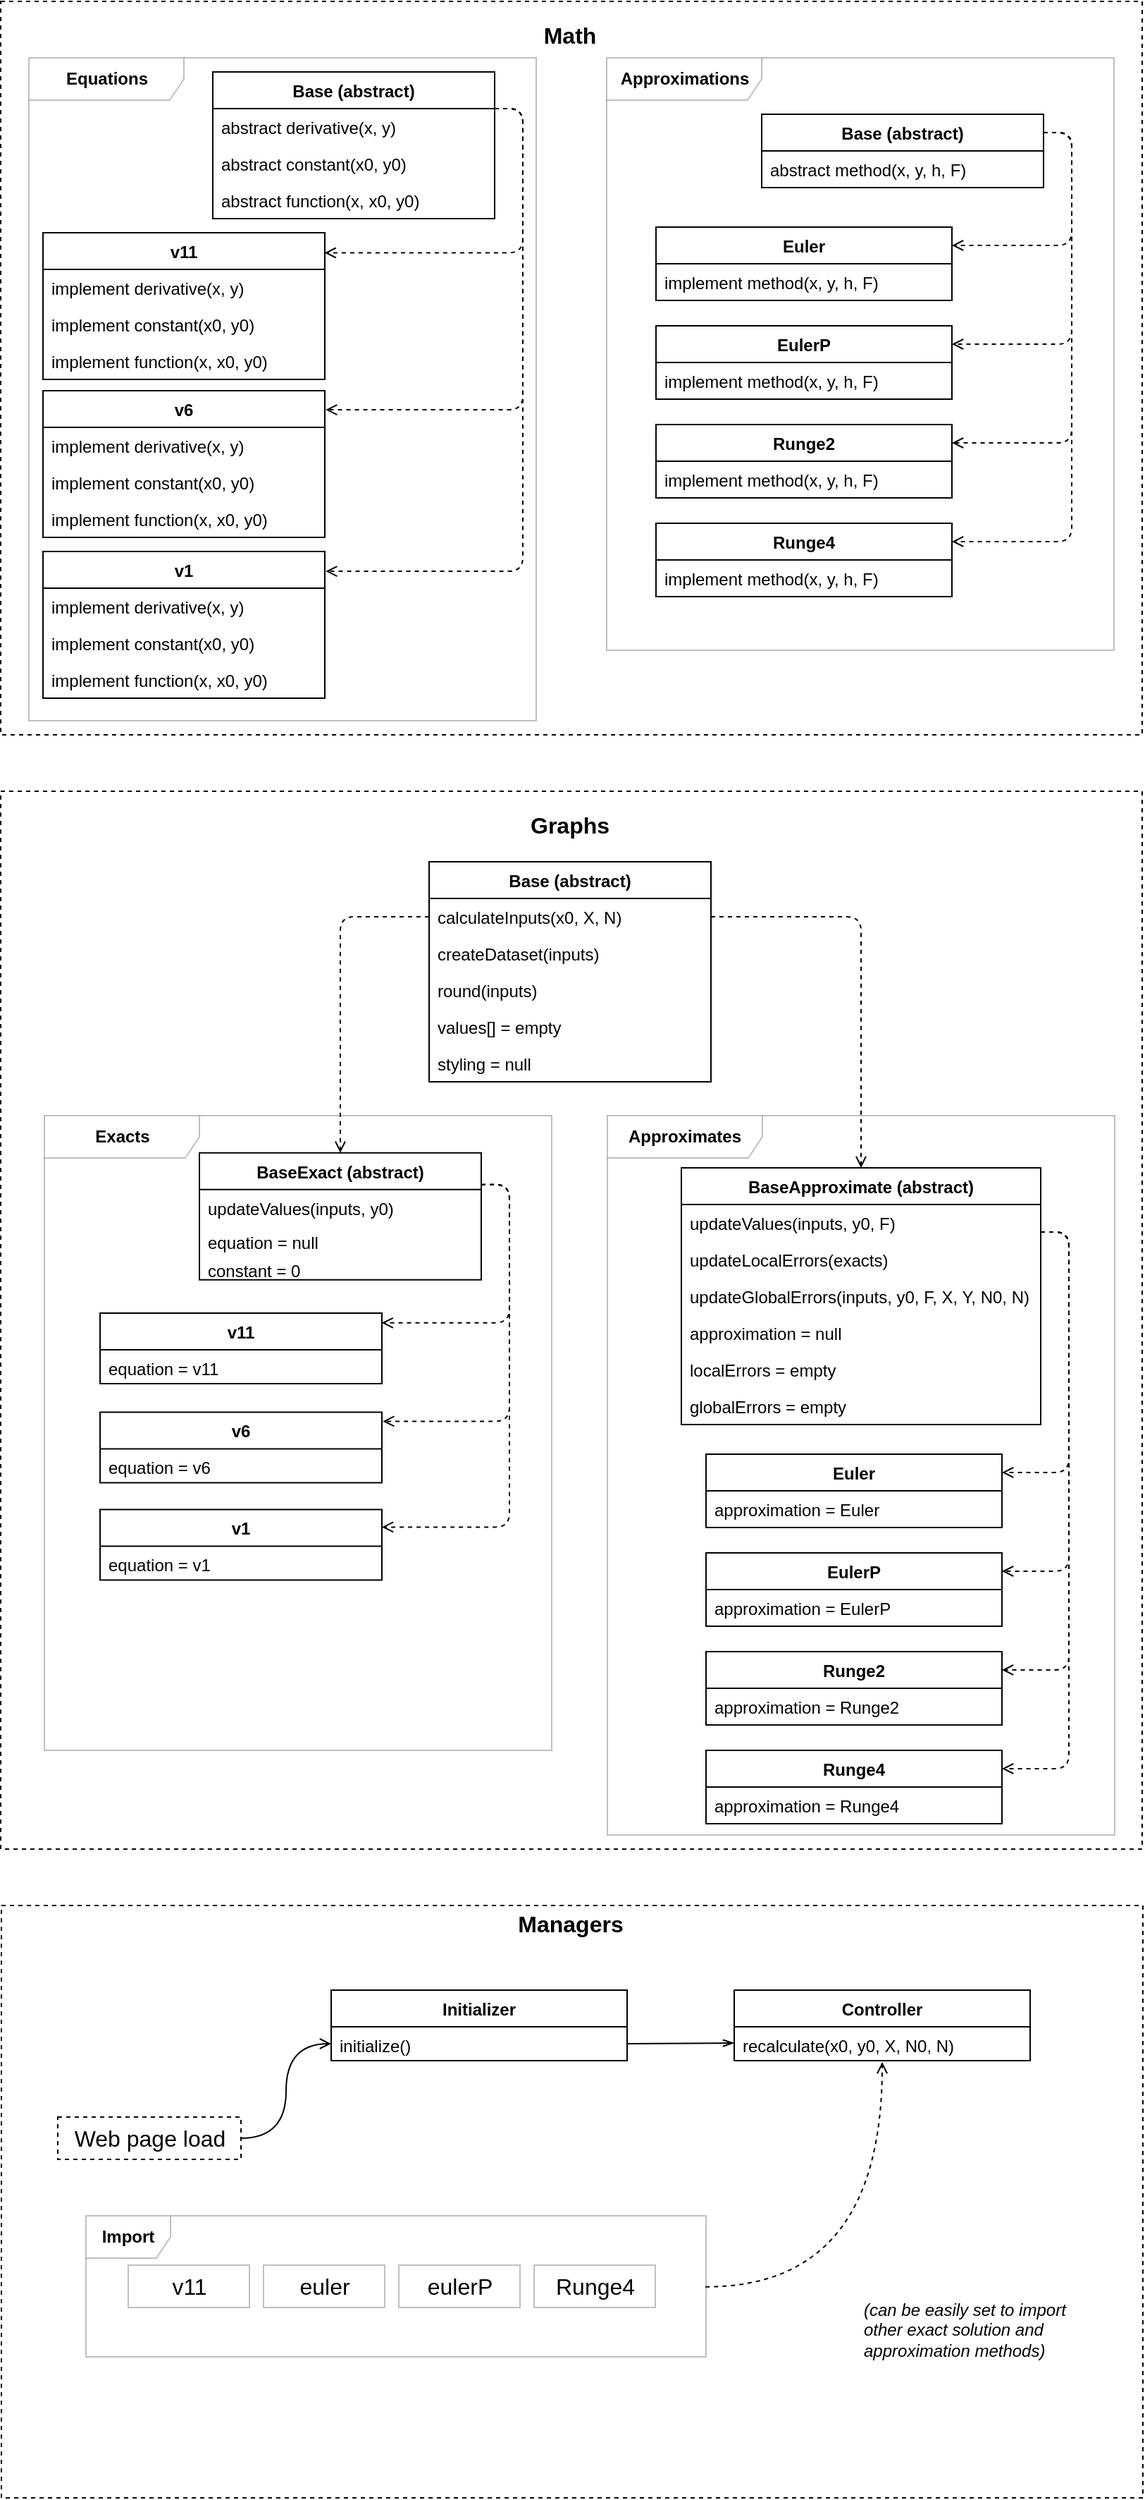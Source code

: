 <mxfile version="12.2.6" type="google" pages="1"><diagram id="7oMlw3kOuOndWxb1IY1N" name="Page-1"><mxGraphModel dx="768" dy="451" grid="1" gridSize="10" guides="1" tooltips="1" connect="1" arrows="1" fold="1" page="1" pageScale="1" pageWidth="850" pageHeight="1100" math="0" shadow="0"><root><mxCell id="0"/><mxCell id="1" parent="0"/><mxCell id="q0wK3rDevXPsZj8oIFOm-95" value="" style="group" parent="1" vertex="1" connectable="0"><mxGeometry x="19.5" y="20" width="810" height="520" as="geometry"/></mxCell><mxCell id="q0wK3rDevXPsZj8oIFOm-93" value="" style="html=1;rounded=0;shadow=0;comic=0;fontFamily=Helvetica;fontSize=16;dashed=1;" parent="q0wK3rDevXPsZj8oIFOm-95" vertex="1"><mxGeometry width="810" height="520" as="geometry"/></mxCell><mxCell id="q0wK3rDevXPsZj8oIFOm-42" value="" style="group" parent="q0wK3rDevXPsZj8oIFOm-95" vertex="1" connectable="0"><mxGeometry x="430" y="40" width="360" height="420" as="geometry"/></mxCell><mxCell id="q0wK3rDevXPsZj8oIFOm-41" value="Approximations" style="shape=umlFrame;whiteSpace=wrap;html=1;fontFamily=Helvetica;fontStyle=1;width=110;height=30;opacity=25;" parent="q0wK3rDevXPsZj8oIFOm-42" vertex="1"><mxGeometry width="360" height="420" as="geometry"/></mxCell><mxCell id="q0wK3rDevXPsZj8oIFOm-6" value="Base (abstract)" style="swimlane;fontStyle=1;childLayout=stackLayout;horizontal=1;startSize=26;fillColor=none;horizontalStack=0;resizeParent=1;resizeParentMax=0;resizeLast=0;collapsible=1;marginBottom=0;fontFamily=Helvetica;" parent="q0wK3rDevXPsZj8oIFOm-42" vertex="1"><mxGeometry x="110" y="40" width="200" height="52" as="geometry"/></mxCell><mxCell id="q0wK3rDevXPsZj8oIFOm-7" value="abstract method(x, y, h, F)" style="text;strokeColor=none;fillColor=none;align=left;verticalAlign=top;spacingLeft=4;spacingRight=4;overflow=hidden;rotatable=0;points=[[0,0.5],[1,0.5]];portConstraint=eastwest;" parent="q0wK3rDevXPsZj8oIFOm-6" vertex="1"><mxGeometry y="26" width="200" height="26" as="geometry"/></mxCell><mxCell id="q0wK3rDevXPsZj8oIFOm-10" value="Euler" style="swimlane;fontStyle=1;childLayout=stackLayout;horizontal=1;startSize=26;fillColor=none;horizontalStack=0;resizeParent=1;resizeParentMax=0;resizeLast=0;collapsible=1;marginBottom=0;fontFamily=Helvetica;" parent="q0wK3rDevXPsZj8oIFOm-42" vertex="1"><mxGeometry x="35" y="120" width="210" height="52" as="geometry"/></mxCell><mxCell id="q0wK3rDevXPsZj8oIFOm-11" value="implement method(x, y, h, F)" style="text;strokeColor=none;fillColor=none;align=left;verticalAlign=top;spacingLeft=4;spacingRight=4;overflow=hidden;rotatable=0;points=[[0,0.5],[1,0.5]];portConstraint=eastwest;" parent="q0wK3rDevXPsZj8oIFOm-10" vertex="1"><mxGeometry y="26" width="210" height="26" as="geometry"/></mxCell><mxCell id="q0wK3rDevXPsZj8oIFOm-12" value="" style="edgeStyle=orthogonalEdgeStyle;orthogonalLoop=1;jettySize=auto;html=1;fontFamily=Helvetica;strokeColor=#000000;rounded=1;endArrow=open;endFill=0;dashed=1;entryX=1;entryY=0.25;entryDx=0;entryDy=0;exitX=1;exitY=0.25;exitDx=0;exitDy=0;" parent="q0wK3rDevXPsZj8oIFOm-42" source="q0wK3rDevXPsZj8oIFOm-6" target="q0wK3rDevXPsZj8oIFOm-10" edge="1"><mxGeometry relative="1" as="geometry"/></mxCell><mxCell id="q0wK3rDevXPsZj8oIFOm-13" value="EulerP" style="swimlane;fontStyle=1;childLayout=stackLayout;horizontal=1;startSize=26;fillColor=none;horizontalStack=0;resizeParent=1;resizeParentMax=0;resizeLast=0;collapsible=1;marginBottom=0;fontFamily=Helvetica;" parent="q0wK3rDevXPsZj8oIFOm-42" vertex="1"><mxGeometry x="35" y="190" width="210" height="52" as="geometry"/></mxCell><mxCell id="q0wK3rDevXPsZj8oIFOm-14" value="implement method(x, y, h, F)" style="text;strokeColor=none;fillColor=none;align=left;verticalAlign=top;spacingLeft=4;spacingRight=4;overflow=hidden;rotatable=0;points=[[0,0.5],[1,0.5]];portConstraint=eastwest;" parent="q0wK3rDevXPsZj8oIFOm-13" vertex="1"><mxGeometry y="26" width="210" height="26" as="geometry"/></mxCell><mxCell id="q0wK3rDevXPsZj8oIFOm-15" value="Runge2" style="swimlane;fontStyle=1;childLayout=stackLayout;horizontal=1;startSize=26;fillColor=none;horizontalStack=0;resizeParent=1;resizeParentMax=0;resizeLast=0;collapsible=1;marginBottom=0;fontFamily=Helvetica;" parent="q0wK3rDevXPsZj8oIFOm-42" vertex="1"><mxGeometry x="35" y="260" width="210" height="52" as="geometry"/></mxCell><mxCell id="q0wK3rDevXPsZj8oIFOm-16" value="implement method(x, y, h, F)" style="text;strokeColor=none;fillColor=none;align=left;verticalAlign=top;spacingLeft=4;spacingRight=4;overflow=hidden;rotatable=0;points=[[0,0.5],[1,0.5]];portConstraint=eastwest;" parent="q0wK3rDevXPsZj8oIFOm-15" vertex="1"><mxGeometry y="26" width="210" height="26" as="geometry"/></mxCell><mxCell id="q0wK3rDevXPsZj8oIFOm-17" value="Runge4" style="swimlane;fontStyle=1;childLayout=stackLayout;horizontal=1;startSize=26;fillColor=none;horizontalStack=0;resizeParent=1;resizeParentMax=0;resizeLast=0;collapsible=1;marginBottom=0;fontFamily=Helvetica;" parent="q0wK3rDevXPsZj8oIFOm-42" vertex="1"><mxGeometry x="35" y="330" width="210" height="52" as="geometry"/></mxCell><mxCell id="q0wK3rDevXPsZj8oIFOm-18" value="implement method(x, y, h, F)" style="text;strokeColor=none;fillColor=none;align=left;verticalAlign=top;spacingLeft=4;spacingRight=4;overflow=hidden;rotatable=0;points=[[0,0.5],[1,0.5]];portConstraint=eastwest;" parent="q0wK3rDevXPsZj8oIFOm-17" vertex="1"><mxGeometry y="26" width="210" height="26" as="geometry"/></mxCell><mxCell id="q0wK3rDevXPsZj8oIFOm-20" value="" style="edgeStyle=orthogonalEdgeStyle;orthogonalLoop=1;jettySize=auto;html=1;fontFamily=Helvetica;strokeColor=#000000;rounded=1;endArrow=open;endFill=0;dashed=1;entryX=1;entryY=0.25;entryDx=0;entryDy=0;exitX=1;exitY=0.25;exitDx=0;exitDy=0;" parent="q0wK3rDevXPsZj8oIFOm-42" source="q0wK3rDevXPsZj8oIFOm-6" target="q0wK3rDevXPsZj8oIFOm-13" edge="1"><mxGeometry relative="1" as="geometry"><mxPoint x="285" y="92" as="sourcePoint"/><mxPoint x="255" y="143" as="targetPoint"/></mxGeometry></mxCell><mxCell id="q0wK3rDevXPsZj8oIFOm-21" value="" style="edgeStyle=orthogonalEdgeStyle;orthogonalLoop=1;jettySize=auto;html=1;fontFamily=Helvetica;strokeColor=#000000;rounded=1;endArrow=open;endFill=0;dashed=1;entryX=1;entryY=0.25;entryDx=0;entryDy=0;exitX=1;exitY=0.25;exitDx=0;exitDy=0;" parent="q0wK3rDevXPsZj8oIFOm-42" source="q0wK3rDevXPsZj8oIFOm-6" target="q0wK3rDevXPsZj8oIFOm-15" edge="1"><mxGeometry relative="1" as="geometry"><mxPoint x="295" y="83" as="sourcePoint"/><mxPoint x="255" y="213" as="targetPoint"/></mxGeometry></mxCell><mxCell id="q0wK3rDevXPsZj8oIFOm-37" value="" style="edgeStyle=orthogonalEdgeStyle;orthogonalLoop=1;jettySize=auto;html=1;fontFamily=Helvetica;strokeColor=#000000;rounded=1;endArrow=open;endFill=0;dashed=1;entryX=1;entryY=0.25;entryDx=0;entryDy=0;exitX=1;exitY=0.25;exitDx=0;exitDy=0;" parent="q0wK3rDevXPsZj8oIFOm-42" source="q0wK3rDevXPsZj8oIFOm-6" target="q0wK3rDevXPsZj8oIFOm-17" edge="1"><mxGeometry relative="1" as="geometry"><mxPoint x="314.529" y="62.529" as="sourcePoint"/><mxPoint x="254.529" y="282.529" as="targetPoint"/></mxGeometry></mxCell><mxCell id="q0wK3rDevXPsZj8oIFOm-43" value="" style="group;rounded=0;" parent="q0wK3rDevXPsZj8oIFOm-95" vertex="1" connectable="0"><mxGeometry x="20" y="40" width="360" height="470" as="geometry"/></mxCell><mxCell id="q0wK3rDevXPsZj8oIFOm-44" value="Equations" style="shape=umlFrame;whiteSpace=wrap;html=1;fontFamily=Helvetica;fontStyle=1;width=110;height=30;shadow=0;comic=0;opacity=25;" parent="q0wK3rDevXPsZj8oIFOm-43" vertex="1"><mxGeometry width="360" height="470" as="geometry"/></mxCell><mxCell id="q0wK3rDevXPsZj8oIFOm-45" value="Base (abstract)" style="swimlane;fontStyle=1;childLayout=stackLayout;horizontal=1;startSize=26;fillColor=none;horizontalStack=0;resizeParent=1;resizeParentMax=0;resizeLast=0;collapsible=1;marginBottom=0;fontFamily=Helvetica;" parent="q0wK3rDevXPsZj8oIFOm-43" vertex="1"><mxGeometry x="130.5" y="10" width="200" height="104" as="geometry"/></mxCell><mxCell id="q0wK3rDevXPsZj8oIFOm-46" value="abstract derivative(x, y)" style="text;strokeColor=none;fillColor=none;align=left;verticalAlign=top;spacingLeft=4;spacingRight=4;overflow=hidden;rotatable=0;points=[[0,0.5],[1,0.5]];portConstraint=eastwest;" parent="q0wK3rDevXPsZj8oIFOm-45" vertex="1"><mxGeometry y="26" width="200" height="26" as="geometry"/></mxCell><mxCell id="q0wK3rDevXPsZj8oIFOm-59" value="abstract constant(x0, y0)" style="text;strokeColor=none;fillColor=none;align=left;verticalAlign=top;spacingLeft=4;spacingRight=4;overflow=hidden;rotatable=0;points=[[0,0.5],[1,0.5]];portConstraint=eastwest;" parent="q0wK3rDevXPsZj8oIFOm-45" vertex="1"><mxGeometry y="52" width="200" height="26" as="geometry"/></mxCell><mxCell id="q0wK3rDevXPsZj8oIFOm-63" value="abstract function(x, x0, y0)" style="text;strokeColor=none;fillColor=none;align=left;verticalAlign=top;spacingLeft=4;spacingRight=4;overflow=hidden;rotatable=0;points=[[0,0.5],[1,0.5]];portConstraint=eastwest;" parent="q0wK3rDevXPsZj8oIFOm-45" vertex="1"><mxGeometry y="78" width="200" height="26" as="geometry"/></mxCell><mxCell id="q0wK3rDevXPsZj8oIFOm-49" value="" style="edgeStyle=orthogonalEdgeStyle;orthogonalLoop=1;jettySize=auto;html=1;fontFamily=Helvetica;strokeColor=#000000;rounded=1;endArrow=open;endFill=0;dashed=1;entryX=0.999;entryY=0.137;entryDx=0;entryDy=0;exitX=1;exitY=0.25;exitDx=0;exitDy=0;entryPerimeter=0;" parent="q0wK3rDevXPsZj8oIFOm-43" source="q0wK3rDevXPsZj8oIFOm-45" target="q0wK3rDevXPsZj8oIFOm-64" edge="1"><mxGeometry relative="1" as="geometry"><mxPoint x="244.824" y="196.647" as="targetPoint"/></mxGeometry></mxCell><mxCell id="q0wK3rDevXPsZj8oIFOm-56" value="" style="edgeStyle=orthogonalEdgeStyle;orthogonalLoop=1;jettySize=auto;html=1;fontFamily=Helvetica;strokeColor=#000000;rounded=1;endArrow=open;endFill=0;dashed=1;entryX=1.003;entryY=0.13;entryDx=0;entryDy=0;exitX=1;exitY=0.25;exitDx=0;exitDy=0;entryPerimeter=0;" parent="q0wK3rDevXPsZj8oIFOm-43" source="q0wK3rDevXPsZj8oIFOm-45" target="q0wK3rDevXPsZj8oIFOm-84" edge="1"><mxGeometry relative="1" as="geometry"><mxPoint x="285" y="92" as="sourcePoint"/><mxPoint x="240.118" y="306.059" as="targetPoint"/></mxGeometry></mxCell><mxCell id="q0wK3rDevXPsZj8oIFOm-64" value="v11" style="swimlane;fontStyle=1;childLayout=stackLayout;horizontal=1;startSize=26;fillColor=none;horizontalStack=0;resizeParent=1;resizeParentMax=0;resizeLast=0;collapsible=1;marginBottom=0;fontFamily=Helvetica;" parent="q0wK3rDevXPsZj8oIFOm-43" vertex="1"><mxGeometry x="10" y="124" width="200" height="104" as="geometry"/></mxCell><mxCell id="q0wK3rDevXPsZj8oIFOm-65" value="implement derivative(x, y)" style="text;strokeColor=none;fillColor=none;align=left;verticalAlign=top;spacingLeft=4;spacingRight=4;overflow=hidden;rotatable=0;points=[[0,0.5],[1,0.5]];portConstraint=eastwest;" parent="q0wK3rDevXPsZj8oIFOm-64" vertex="1"><mxGeometry y="26" width="200" height="26" as="geometry"/></mxCell><mxCell id="q0wK3rDevXPsZj8oIFOm-66" value="implement constant(x0, y0)" style="text;strokeColor=none;fillColor=none;align=left;verticalAlign=top;spacingLeft=4;spacingRight=4;overflow=hidden;rotatable=0;points=[[0,0.5],[1,0.5]];portConstraint=eastwest;" parent="q0wK3rDevXPsZj8oIFOm-64" vertex="1"><mxGeometry y="52" width="200" height="26" as="geometry"/></mxCell><mxCell id="q0wK3rDevXPsZj8oIFOm-67" value="implement function(x, x0, y0)" style="text;strokeColor=none;fillColor=none;align=left;verticalAlign=top;spacingLeft=4;spacingRight=4;overflow=hidden;rotatable=0;points=[[0,0.5],[1,0.5]];portConstraint=eastwest;" parent="q0wK3rDevXPsZj8oIFOm-64" vertex="1"><mxGeometry y="78" width="200" height="26" as="geometry"/></mxCell><mxCell id="q0wK3rDevXPsZj8oIFOm-84" value="v6" style="swimlane;fontStyle=1;childLayout=stackLayout;horizontal=1;startSize=26;fillColor=none;horizontalStack=0;resizeParent=1;resizeParentMax=0;resizeLast=0;collapsible=1;marginBottom=0;fontFamily=Helvetica;" parent="q0wK3rDevXPsZj8oIFOm-43" vertex="1"><mxGeometry x="10" y="236" width="200" height="104" as="geometry"/></mxCell><mxCell id="q0wK3rDevXPsZj8oIFOm-85" value="implement derivative(x, y)" style="text;strokeColor=none;fillColor=none;align=left;verticalAlign=top;spacingLeft=4;spacingRight=4;overflow=hidden;rotatable=0;points=[[0,0.5],[1,0.5]];portConstraint=eastwest;" parent="q0wK3rDevXPsZj8oIFOm-84" vertex="1"><mxGeometry y="26" width="200" height="26" as="geometry"/></mxCell><mxCell id="q0wK3rDevXPsZj8oIFOm-86" value="implement constant(x0, y0)" style="text;strokeColor=none;fillColor=none;align=left;verticalAlign=top;spacingLeft=4;spacingRight=4;overflow=hidden;rotatable=0;points=[[0,0.5],[1,0.5]];portConstraint=eastwest;" parent="q0wK3rDevXPsZj8oIFOm-84" vertex="1"><mxGeometry y="52" width="200" height="26" as="geometry"/></mxCell><mxCell id="q0wK3rDevXPsZj8oIFOm-87" value="implement function(x, x0, y0)" style="text;strokeColor=none;fillColor=none;align=left;verticalAlign=top;spacingLeft=4;spacingRight=4;overflow=hidden;rotatable=0;points=[[0,0.5],[1,0.5]];portConstraint=eastwest;" parent="q0wK3rDevXPsZj8oIFOm-84" vertex="1"><mxGeometry y="78" width="200" height="26" as="geometry"/></mxCell><mxCell id="q0wK3rDevXPsZj8oIFOm-199" value="v1" style="swimlane;fontStyle=1;childLayout=stackLayout;horizontal=1;startSize=26;fillColor=none;horizontalStack=0;resizeParent=1;resizeParentMax=0;resizeLast=0;collapsible=1;marginBottom=0;fontFamily=Helvetica;" parent="q0wK3rDevXPsZj8oIFOm-43" vertex="1"><mxGeometry x="10" y="350" width="200" height="104" as="geometry"/></mxCell><mxCell id="q0wK3rDevXPsZj8oIFOm-200" value="implement derivative(x, y)" style="text;strokeColor=none;fillColor=none;align=left;verticalAlign=top;spacingLeft=4;spacingRight=4;overflow=hidden;rotatable=0;points=[[0,0.5],[1,0.5]];portConstraint=eastwest;" parent="q0wK3rDevXPsZj8oIFOm-199" vertex="1"><mxGeometry y="26" width="200" height="26" as="geometry"/></mxCell><mxCell id="q0wK3rDevXPsZj8oIFOm-201" value="implement constant(x0, y0)" style="text;strokeColor=none;fillColor=none;align=left;verticalAlign=top;spacingLeft=4;spacingRight=4;overflow=hidden;rotatable=0;points=[[0,0.5],[1,0.5]];portConstraint=eastwest;" parent="q0wK3rDevXPsZj8oIFOm-199" vertex="1"><mxGeometry y="52" width="200" height="26" as="geometry"/></mxCell><mxCell id="q0wK3rDevXPsZj8oIFOm-202" value="implement function(x, x0, y0)" style="text;strokeColor=none;fillColor=none;align=left;verticalAlign=top;spacingLeft=4;spacingRight=4;overflow=hidden;rotatable=0;points=[[0,0.5],[1,0.5]];portConstraint=eastwest;" parent="q0wK3rDevXPsZj8oIFOm-199" vertex="1"><mxGeometry y="78" width="200" height="26" as="geometry"/></mxCell><mxCell id="q0wK3rDevXPsZj8oIFOm-203" value="" style="edgeStyle=orthogonalEdgeStyle;orthogonalLoop=1;jettySize=auto;html=1;fontFamily=Helvetica;strokeColor=#000000;rounded=1;endArrow=open;endFill=0;dashed=1;entryX=1.003;entryY=0.135;entryDx=0;entryDy=0;exitX=1;exitY=0.25;exitDx=0;exitDy=0;entryPerimeter=0;" parent="q0wK3rDevXPsZj8oIFOm-43" source="q0wK3rDevXPsZj8oIFOm-45" target="q0wK3rDevXPsZj8oIFOm-199" edge="1"><mxGeometry relative="1" as="geometry"><mxPoint x="340.618" y="46.059" as="sourcePoint"/><mxPoint x="220.618" y="259" as="targetPoint"/></mxGeometry></mxCell><mxCell id="q0wK3rDevXPsZj8oIFOm-92" value="Math" style="text;align=center;fontStyle=1;verticalAlign=middle;spacingLeft=3;spacingRight=3;strokeColor=none;rotatable=0;points=[[0,0.5],[1,0.5]];portConstraint=eastwest;rounded=1;shadow=0;comic=0;fontFamily=Helvetica;opacity=25;fontSize=16;" parent="q0wK3rDevXPsZj8oIFOm-95" vertex="1"><mxGeometry x="364" y="10" width="80" height="26" as="geometry"/></mxCell><mxCell id="q0wK3rDevXPsZj8oIFOm-132" value="" style="group" parent="1" vertex="1" connectable="0"><mxGeometry x="19.5" y="580" width="810" height="750" as="geometry"/></mxCell><mxCell id="q0wK3rDevXPsZj8oIFOm-133" value="" style="html=1;rounded=0;shadow=0;comic=0;fontFamily=Helvetica;fontSize=16;dashed=1;" parent="q0wK3rDevXPsZj8oIFOm-132" vertex="1"><mxGeometry width="810" height="750" as="geometry"/></mxCell><mxCell id="q0wK3rDevXPsZj8oIFOm-166" value="Graphs" style="text;align=center;fontStyle=1;verticalAlign=middle;spacingLeft=3;spacingRight=3;strokeColor=none;rotatable=0;points=[[0,0.5],[1,0.5]];portConstraint=eastwest;rounded=1;shadow=0;comic=0;fontFamily=Helvetica;opacity=25;fontSize=16;" parent="q0wK3rDevXPsZj8oIFOm-132" vertex="1"><mxGeometry x="364" y="10" width="80" height="26" as="geometry"/></mxCell><mxCell id="q0wK3rDevXPsZj8oIFOm-175" value="" style="edgeStyle=orthogonalEdgeStyle;rounded=1;orthogonalLoop=1;jettySize=auto;html=1;dashed=1;endArrow=open;endFill=0;strokeColor=#000000;fontFamily=Helvetica;fontSize=16;entryX=0.5;entryY=0;entryDx=0;entryDy=0;exitX=0;exitY=0.25;exitDx=0;exitDy=0;" parent="q0wK3rDevXPsZj8oIFOm-132" source="q0wK3rDevXPsZj8oIFOm-167" target="q0wK3rDevXPsZj8oIFOm-152" edge="1"><mxGeometry relative="1" as="geometry"><mxPoint x="224" y="102" as="targetPoint"/></mxGeometry></mxCell><mxCell id="q0wK3rDevXPsZj8oIFOm-180" value="" style="edgeStyle=orthogonalEdgeStyle;rounded=1;orthogonalLoop=1;jettySize=auto;html=1;dashed=1;endArrow=open;endFill=0;strokeColor=#000000;fontFamily=Helvetica;fontSize=16;entryX=0.5;entryY=0;entryDx=0;entryDy=0;exitX=1;exitY=0.25;exitDx=0;exitDy=0;" parent="q0wK3rDevXPsZj8oIFOm-132" source="q0wK3rDevXPsZj8oIFOm-167" target="q0wK3rDevXPsZj8oIFOm-136" edge="1"><mxGeometry relative="1" as="geometry"><mxPoint x="584" y="102" as="targetPoint"/></mxGeometry></mxCell><mxCell id="q0wK3rDevXPsZj8oIFOm-167" value="Base (abstract)" style="swimlane;fontStyle=1;childLayout=stackLayout;horizontal=1;startSize=26;fillColor=none;horizontalStack=0;resizeParent=1;resizeParentMax=0;resizeLast=0;collapsible=1;marginBottom=0;fontFamily=Helvetica;" parent="q0wK3rDevXPsZj8oIFOm-132" vertex="1"><mxGeometry x="304" y="50" width="200" height="156" as="geometry"/></mxCell><mxCell id="q0wK3rDevXPsZj8oIFOm-169" value="calculateInputs(x0, X, N)" style="text;strokeColor=none;fillColor=none;align=left;verticalAlign=top;spacingLeft=4;spacingRight=4;overflow=hidden;rotatable=0;points=[[0,0.5],[1,0.5]];portConstraint=eastwest;" parent="q0wK3rDevXPsZj8oIFOm-167" vertex="1"><mxGeometry y="26" width="200" height="26" as="geometry"/></mxCell><mxCell id="q0wK3rDevXPsZj8oIFOm-170" value="createDataset(inputs)" style="text;strokeColor=none;fillColor=none;align=left;verticalAlign=top;spacingLeft=4;spacingRight=4;overflow=hidden;rotatable=0;points=[[0,0.5],[1,0.5]];portConstraint=eastwest;" parent="q0wK3rDevXPsZj8oIFOm-167" vertex="1"><mxGeometry y="52" width="200" height="26" as="geometry"/></mxCell><mxCell id="q0wK3rDevXPsZj8oIFOm-190" value="round(inputs)" style="text;strokeColor=none;fillColor=none;align=left;verticalAlign=top;spacingLeft=4;spacingRight=4;overflow=hidden;rotatable=0;points=[[0,0.5],[1,0.5]];portConstraint=eastwest;" parent="q0wK3rDevXPsZj8oIFOm-167" vertex="1"><mxGeometry y="78" width="200" height="26" as="geometry"/></mxCell><mxCell id="q0wK3rDevXPsZj8oIFOm-181" value="values[] = empty" style="text;strokeColor=none;fillColor=none;align=left;verticalAlign=top;spacingLeft=4;spacingRight=4;overflow=hidden;rotatable=0;points=[[0,0.5],[1,0.5]];portConstraint=eastwest;" parent="q0wK3rDevXPsZj8oIFOm-167" vertex="1"><mxGeometry y="104" width="200" height="26" as="geometry"/></mxCell><mxCell id="q0wK3rDevXPsZj8oIFOm-182" value="styling = null" style="text;strokeColor=none;fillColor=none;align=left;verticalAlign=top;spacingLeft=4;spacingRight=4;overflow=hidden;rotatable=0;points=[[0,0.5],[1,0.5]];portConstraint=eastwest;" parent="q0wK3rDevXPsZj8oIFOm-167" vertex="1"><mxGeometry y="130" width="200" height="26" as="geometry"/></mxCell><mxCell id="q0wK3rDevXPsZj8oIFOm-134" value="" style="group" parent="q0wK3rDevXPsZj8oIFOm-132" vertex="1" connectable="0"><mxGeometry x="430.5" y="230" width="360" height="510" as="geometry"/></mxCell><mxCell id="q0wK3rDevXPsZj8oIFOm-135" value="Approximates" style="shape=umlFrame;whiteSpace=wrap;html=1;fontFamily=Helvetica;fontStyle=1;width=110;height=30;opacity=25;" parent="q0wK3rDevXPsZj8oIFOm-134" vertex="1"><mxGeometry width="360" height="510" as="geometry"/></mxCell><mxCell id="q0wK3rDevXPsZj8oIFOm-136" value="BaseApproximate (abstract)" style="swimlane;fontStyle=1;childLayout=stackLayout;horizontal=1;startSize=26;fillColor=none;horizontalStack=0;resizeParent=1;resizeParentMax=0;resizeLast=0;collapsible=1;marginBottom=0;fontFamily=Helvetica;" parent="q0wK3rDevXPsZj8oIFOm-134" vertex="1"><mxGeometry x="52.5" y="37" width="255" height="182" as="geometry"/></mxCell><mxCell id="q0wK3rDevXPsZj8oIFOm-137" value="updateValues(inputs, y0, F)" style="text;strokeColor=none;fillColor=none;align=left;verticalAlign=top;spacingLeft=4;spacingRight=4;overflow=hidden;rotatable=0;points=[[0,0.5],[1,0.5]];portConstraint=eastwest;" parent="q0wK3rDevXPsZj8oIFOm-136" vertex="1"><mxGeometry y="26" width="255" height="26" as="geometry"/></mxCell><mxCell id="q0wK3rDevXPsZj8oIFOm-185" value="updateLocalErrors(exacts)" style="text;strokeColor=none;fillColor=none;align=left;verticalAlign=top;spacingLeft=4;spacingRight=4;overflow=hidden;rotatable=0;points=[[0,0.5],[1,0.5]];portConstraint=eastwest;" parent="q0wK3rDevXPsZj8oIFOm-136" vertex="1"><mxGeometry y="52" width="255" height="26" as="geometry"/></mxCell><mxCell id="q0wK3rDevXPsZj8oIFOm-186" value="updateGlobalErrors(inputs, y0, F, X, Y, N0, N)" style="text;strokeColor=none;fillColor=none;align=left;verticalAlign=top;spacingLeft=4;spacingRight=4;overflow=hidden;rotatable=0;points=[[0,0.5],[1,0.5]];portConstraint=eastwest;" parent="q0wK3rDevXPsZj8oIFOm-136" vertex="1"><mxGeometry y="78" width="255" height="26" as="geometry"/></mxCell><mxCell id="q0wK3rDevXPsZj8oIFOm-187" value="approximation = null" style="text;strokeColor=none;fillColor=none;align=left;verticalAlign=top;spacingLeft=4;spacingRight=4;overflow=hidden;rotatable=0;points=[[0,0.5],[1,0.5]];portConstraint=eastwest;" parent="q0wK3rDevXPsZj8oIFOm-136" vertex="1"><mxGeometry y="104" width="255" height="26" as="geometry"/></mxCell><mxCell id="q0wK3rDevXPsZj8oIFOm-188" value="localErrors = empty" style="text;strokeColor=none;fillColor=none;align=left;verticalAlign=top;spacingLeft=4;spacingRight=4;overflow=hidden;rotatable=0;points=[[0,0.5],[1,0.5]];portConstraint=eastwest;" parent="q0wK3rDevXPsZj8oIFOm-136" vertex="1"><mxGeometry y="130" width="255" height="26" as="geometry"/></mxCell><mxCell id="q0wK3rDevXPsZj8oIFOm-189" value="globalErrors = empty" style="text;strokeColor=none;fillColor=none;align=left;verticalAlign=top;spacingLeft=4;spacingRight=4;overflow=hidden;rotatable=0;points=[[0,0.5],[1,0.5]];portConstraint=eastwest;" parent="q0wK3rDevXPsZj8oIFOm-136" vertex="1"><mxGeometry y="156" width="255" height="26" as="geometry"/></mxCell><mxCell id="q0wK3rDevXPsZj8oIFOm-138" value="Euler" style="swimlane;fontStyle=1;childLayout=stackLayout;horizontal=1;startSize=26;fillColor=none;horizontalStack=0;resizeParent=1;resizeParentMax=0;resizeLast=0;collapsible=1;marginBottom=0;fontFamily=Helvetica;" parent="q0wK3rDevXPsZj8oIFOm-134" vertex="1"><mxGeometry x="70" y="240" width="210" height="52" as="geometry"/></mxCell><mxCell id="q0wK3rDevXPsZj8oIFOm-139" value="approximation = Euler" style="text;strokeColor=none;fillColor=none;align=left;verticalAlign=top;spacingLeft=4;spacingRight=4;overflow=hidden;rotatable=0;points=[[0,0.5],[1,0.5]];portConstraint=eastwest;" parent="q0wK3rDevXPsZj8oIFOm-138" vertex="1"><mxGeometry y="26" width="210" height="26" as="geometry"/></mxCell><mxCell id="q0wK3rDevXPsZj8oIFOm-140" value="" style="edgeStyle=orthogonalEdgeStyle;orthogonalLoop=1;jettySize=auto;html=1;fontFamily=Helvetica;strokeColor=#000000;rounded=1;endArrow=open;endFill=0;dashed=1;entryX=1;entryY=0.25;entryDx=0;entryDy=0;exitX=1;exitY=0.25;exitDx=0;exitDy=0;" parent="q0wK3rDevXPsZj8oIFOm-134" source="q0wK3rDevXPsZj8oIFOm-136" target="q0wK3rDevXPsZj8oIFOm-138" edge="1"><mxGeometry relative="1" as="geometry"/></mxCell><mxCell id="q0wK3rDevXPsZj8oIFOm-141" value="EulerP" style="swimlane;fontStyle=1;childLayout=stackLayout;horizontal=1;startSize=26;fillColor=none;horizontalStack=0;resizeParent=1;resizeParentMax=0;resizeLast=0;collapsible=1;marginBottom=0;fontFamily=Helvetica;" parent="q0wK3rDevXPsZj8oIFOm-134" vertex="1"><mxGeometry x="70" y="310" width="210" height="52" as="geometry"/></mxCell><mxCell id="q0wK3rDevXPsZj8oIFOm-142" value="approximation = EulerP" style="text;strokeColor=none;fillColor=none;align=left;verticalAlign=top;spacingLeft=4;spacingRight=4;overflow=hidden;rotatable=0;points=[[0,0.5],[1,0.5]];portConstraint=eastwest;" parent="q0wK3rDevXPsZj8oIFOm-141" vertex="1"><mxGeometry y="26" width="210" height="26" as="geometry"/></mxCell><mxCell id="q0wK3rDevXPsZj8oIFOm-143" value="Runge2" style="swimlane;fontStyle=1;childLayout=stackLayout;horizontal=1;startSize=26;fillColor=none;horizontalStack=0;resizeParent=1;resizeParentMax=0;resizeLast=0;collapsible=1;marginBottom=0;fontFamily=Helvetica;" parent="q0wK3rDevXPsZj8oIFOm-134" vertex="1"><mxGeometry x="70" y="380" width="210" height="52" as="geometry"/></mxCell><mxCell id="q0wK3rDevXPsZj8oIFOm-144" value="approximation = Runge2" style="text;strokeColor=none;fillColor=none;align=left;verticalAlign=top;spacingLeft=4;spacingRight=4;overflow=hidden;rotatable=0;points=[[0,0.5],[1,0.5]];portConstraint=eastwest;" parent="q0wK3rDevXPsZj8oIFOm-143" vertex="1"><mxGeometry y="26" width="210" height="26" as="geometry"/></mxCell><mxCell id="q0wK3rDevXPsZj8oIFOm-145" value="Runge4" style="swimlane;fontStyle=1;childLayout=stackLayout;horizontal=1;startSize=26;fillColor=none;horizontalStack=0;resizeParent=1;resizeParentMax=0;resizeLast=0;collapsible=1;marginBottom=0;fontFamily=Helvetica;" parent="q0wK3rDevXPsZj8oIFOm-134" vertex="1"><mxGeometry x="70" y="450" width="210" height="52" as="geometry"/></mxCell><mxCell id="q0wK3rDevXPsZj8oIFOm-146" value="approximation = Runge4" style="text;strokeColor=none;fillColor=none;align=left;verticalAlign=top;spacingLeft=4;spacingRight=4;overflow=hidden;rotatable=0;points=[[0,0.5],[1,0.5]];portConstraint=eastwest;" parent="q0wK3rDevXPsZj8oIFOm-145" vertex="1"><mxGeometry y="26" width="210" height="26" as="geometry"/></mxCell><mxCell id="q0wK3rDevXPsZj8oIFOm-147" value="" style="edgeStyle=orthogonalEdgeStyle;orthogonalLoop=1;jettySize=auto;html=1;fontFamily=Helvetica;strokeColor=#000000;rounded=1;endArrow=open;endFill=0;dashed=1;entryX=1;entryY=0.25;entryDx=0;entryDy=0;exitX=1;exitY=0.25;exitDx=0;exitDy=0;" parent="q0wK3rDevXPsZj8oIFOm-134" source="q0wK3rDevXPsZj8oIFOm-136" target="q0wK3rDevXPsZj8oIFOm-141" edge="1"><mxGeometry relative="1" as="geometry"><mxPoint x="285" y="92" as="sourcePoint"/><mxPoint x="255" y="143" as="targetPoint"/></mxGeometry></mxCell><mxCell id="q0wK3rDevXPsZj8oIFOm-148" value="" style="edgeStyle=orthogonalEdgeStyle;orthogonalLoop=1;jettySize=auto;html=1;fontFamily=Helvetica;strokeColor=#000000;rounded=1;endArrow=open;endFill=0;dashed=1;entryX=1;entryY=0.25;entryDx=0;entryDy=0;exitX=1;exitY=0.25;exitDx=0;exitDy=0;" parent="q0wK3rDevXPsZj8oIFOm-134" source="q0wK3rDevXPsZj8oIFOm-136" target="q0wK3rDevXPsZj8oIFOm-143" edge="1"><mxGeometry relative="1" as="geometry"><mxPoint x="295" y="83" as="sourcePoint"/><mxPoint x="255" y="213" as="targetPoint"/></mxGeometry></mxCell><mxCell id="q0wK3rDevXPsZj8oIFOm-149" value="" style="edgeStyle=orthogonalEdgeStyle;orthogonalLoop=1;jettySize=auto;html=1;fontFamily=Helvetica;strokeColor=#000000;rounded=1;endArrow=open;endFill=0;dashed=1;entryX=1;entryY=0.25;entryDx=0;entryDy=0;exitX=1;exitY=0.25;exitDx=0;exitDy=0;" parent="q0wK3rDevXPsZj8oIFOm-134" source="q0wK3rDevXPsZj8oIFOm-136" target="q0wK3rDevXPsZj8oIFOm-145" edge="1"><mxGeometry relative="1" as="geometry"><mxPoint x="314.529" y="62.529" as="sourcePoint"/><mxPoint x="254.529" y="282.529" as="targetPoint"/></mxGeometry></mxCell><mxCell id="q0wK3rDevXPsZj8oIFOm-150" value="" style="group;rounded=0;" parent="q0wK3rDevXPsZj8oIFOm-132" vertex="1" connectable="0"><mxGeometry x="31" y="230" width="360" height="450" as="geometry"/></mxCell><mxCell id="q0wK3rDevXPsZj8oIFOm-151" value="Exacts" style="shape=umlFrame;whiteSpace=wrap;html=1;fontFamily=Helvetica;fontStyle=1;width=110;height=30;shadow=0;comic=0;opacity=25;" parent="q0wK3rDevXPsZj8oIFOm-150" vertex="1"><mxGeometry width="360" height="450" as="geometry"/></mxCell><mxCell id="q0wK3rDevXPsZj8oIFOm-152" value="BaseExact (abstract)" style="swimlane;fontStyle=1;childLayout=stackLayout;horizontal=1;startSize=26;fillColor=none;horizontalStack=0;resizeParent=1;resizeParentMax=0;resizeLast=0;collapsible=1;marginBottom=0;fontFamily=Helvetica;" parent="q0wK3rDevXPsZj8oIFOm-150" vertex="1"><mxGeometry x="110" y="26.383" width="200" height="90" as="geometry"/></mxCell><mxCell id="q0wK3rDevXPsZj8oIFOm-153" value="updateValues(inputs, y0)" style="text;strokeColor=none;fillColor=none;align=left;verticalAlign=top;spacingLeft=4;spacingRight=4;overflow=hidden;rotatable=0;points=[[0,0.5],[1,0.5]];portConstraint=eastwest;" parent="q0wK3rDevXPsZj8oIFOm-152" vertex="1"><mxGeometry y="26" width="200" height="24" as="geometry"/></mxCell><mxCell id="q0wK3rDevXPsZj8oIFOm-154" value="equation = null" style="text;strokeColor=none;fillColor=none;align=left;verticalAlign=top;spacingLeft=4;spacingRight=4;overflow=hidden;rotatable=0;points=[[0,0.5],[1,0.5]];portConstraint=eastwest;" parent="q0wK3rDevXPsZj8oIFOm-152" vertex="1"><mxGeometry y="50" width="200" height="20" as="geometry"/></mxCell><mxCell id="q0wK3rDevXPsZj8oIFOm-155" value="constant = 0" style="text;strokeColor=none;fillColor=none;align=left;verticalAlign=top;spacingLeft=4;spacingRight=4;overflow=hidden;rotatable=0;points=[[0,0.5],[1,0.5]];portConstraint=eastwest;" parent="q0wK3rDevXPsZj8oIFOm-152" vertex="1"><mxGeometry y="70" width="200" height="20" as="geometry"/></mxCell><mxCell id="q0wK3rDevXPsZj8oIFOm-156" value="" style="edgeStyle=orthogonalEdgeStyle;orthogonalLoop=1;jettySize=auto;html=1;fontFamily=Helvetica;strokeColor=#000000;rounded=1;endArrow=open;endFill=0;dashed=1;entryX=0.999;entryY=0.137;entryDx=0;entryDy=0;exitX=1;exitY=0.25;exitDx=0;exitDy=0;entryPerimeter=0;" parent="q0wK3rDevXPsZj8oIFOm-150" source="q0wK3rDevXPsZj8oIFOm-152" target="q0wK3rDevXPsZj8oIFOm-158" edge="1"><mxGeometry relative="1" as="geometry"><mxPoint x="244.824" y="129.703" as="targetPoint"/></mxGeometry></mxCell><mxCell id="q0wK3rDevXPsZj8oIFOm-157" value="" style="edgeStyle=orthogonalEdgeStyle;orthogonalLoop=1;jettySize=auto;html=1;fontFamily=Helvetica;strokeColor=#000000;rounded=1;endArrow=open;endFill=0;dashed=1;entryX=1.003;entryY=0.13;entryDx=0;entryDy=0;exitX=1;exitY=0.25;exitDx=0;exitDy=0;entryPerimeter=0;" parent="q0wK3rDevXPsZj8oIFOm-150" source="q0wK3rDevXPsZj8oIFOm-152" target="q0wK3rDevXPsZj8oIFOm-162" edge="1"><mxGeometry relative="1" as="geometry"><mxPoint x="285" y="60.681" as="sourcePoint"/><mxPoint x="240.118" y="201.869" as="targetPoint"/></mxGeometry></mxCell><mxCell id="q0wK3rDevXPsZj8oIFOm-158" value="v11" style="swimlane;fontStyle=1;childLayout=stackLayout;horizontal=1;startSize=26;fillColor=none;horizontalStack=0;resizeParent=1;resizeParentMax=0;resizeLast=0;collapsible=1;marginBottom=0;fontFamily=Helvetica;" parent="q0wK3rDevXPsZj8oIFOm-150" vertex="1"><mxGeometry x="39.5" y="140.032" width="200" height="50" as="geometry"/></mxCell><mxCell id="q0wK3rDevXPsZj8oIFOm-159" value="equation = v11" style="text;strokeColor=none;fillColor=none;align=left;verticalAlign=top;spacingLeft=4;spacingRight=4;overflow=hidden;rotatable=0;points=[[0,0.5],[1,0.5]];portConstraint=eastwest;" parent="q0wK3rDevXPsZj8oIFOm-158" vertex="1"><mxGeometry y="26" width="200" height="24" as="geometry"/></mxCell><mxCell id="q0wK3rDevXPsZj8oIFOm-162" value="v6" style="swimlane;fontStyle=1;childLayout=stackLayout;horizontal=1;startSize=26;fillColor=none;horizontalStack=0;resizeParent=1;resizeParentMax=0;resizeLast=0;collapsible=1;marginBottom=0;fontFamily=Helvetica;" parent="q0wK3rDevXPsZj8oIFOm-150" vertex="1"><mxGeometry x="39.5" y="210.202" width="200" height="50" as="geometry"/></mxCell><mxCell id="q0wK3rDevXPsZj8oIFOm-163" value="equation = v6" style="text;strokeColor=none;fillColor=none;align=left;verticalAlign=top;spacingLeft=4;spacingRight=4;overflow=hidden;rotatable=0;points=[[0,0.5],[1,0.5]];portConstraint=eastwest;" parent="q0wK3rDevXPsZj8oIFOm-162" vertex="1"><mxGeometry y="26" width="200" height="24" as="geometry"/></mxCell><mxCell id="q0wK3rDevXPsZj8oIFOm-195" value="v1" style="swimlane;fontStyle=1;childLayout=stackLayout;horizontal=1;startSize=26;fillColor=none;horizontalStack=0;resizeParent=1;resizeParentMax=0;resizeLast=0;collapsible=1;marginBottom=0;fontFamily=Helvetica;" parent="q0wK3rDevXPsZj8oIFOm-150" vertex="1"><mxGeometry x="39.5" y="279.202" width="200" height="50" as="geometry"/></mxCell><mxCell id="q0wK3rDevXPsZj8oIFOm-196" value="equation = v1" style="text;strokeColor=none;fillColor=none;align=left;verticalAlign=top;spacingLeft=4;spacingRight=4;overflow=hidden;rotatable=0;points=[[0,0.5],[1,0.5]];portConstraint=eastwest;" parent="q0wK3rDevXPsZj8oIFOm-195" vertex="1"><mxGeometry y="26" width="200" height="24" as="geometry"/></mxCell><mxCell id="q0wK3rDevXPsZj8oIFOm-198" value="" style="edgeStyle=orthogonalEdgeStyle;orthogonalLoop=1;jettySize=auto;html=1;fontFamily=Helvetica;strokeColor=#000000;rounded=1;endArrow=open;endFill=0;dashed=1;entryX=1;entryY=0.25;entryDx=0;entryDy=0;exitX=1;exitY=0.25;exitDx=0;exitDy=0;" parent="q0wK3rDevXPsZj8oIFOm-150" source="q0wK3rDevXPsZj8oIFOm-152" target="q0wK3rDevXPsZj8oIFOm-195" edge="1"><mxGeometry relative="1" as="geometry"><mxPoint x="320.206" y="56.059" as="sourcePoint"/><mxPoint x="250.794" y="226.647" as="targetPoint"/></mxGeometry></mxCell><mxCell id="q0wK3rDevXPsZj8oIFOm-205" value="" style="group" parent="1" vertex="1" connectable="0"><mxGeometry x="20" y="1370" width="810" height="420" as="geometry"/></mxCell><mxCell id="q0wK3rDevXPsZj8oIFOm-206" value="" style="html=1;rounded=0;shadow=0;comic=0;fontFamily=Helvetica;fontSize=16;dashed=1;" parent="q0wK3rDevXPsZj8oIFOm-205" vertex="1"><mxGeometry width="810" height="420" as="geometry"/></mxCell><mxCell id="q0wK3rDevXPsZj8oIFOm-244" value="Managers" style="text;align=center;fontStyle=1;verticalAlign=middle;spacingLeft=3;spacingRight=3;strokeColor=none;rotatable=0;points=[[0,0.5],[1,0.5]];portConstraint=eastwest;rounded=1;shadow=0;comic=0;fontFamily=Helvetica;opacity=25;fontSize=16;" parent="q0wK3rDevXPsZj8oIFOm-205" vertex="1"><mxGeometry x="364" y="5.192" width="80" height="13.5" as="geometry"/></mxCell><mxCell id="q0wK3rDevXPsZj8oIFOm-250" value="Initializer" style="swimlane;fontStyle=1;childLayout=stackLayout;horizontal=1;startSize=26;fillColor=none;horizontalStack=0;resizeParent=1;resizeParentMax=0;resizeLast=0;collapsible=1;marginBottom=0;fontFamily=Helvetica;" parent="q0wK3rDevXPsZj8oIFOm-205" vertex="1"><mxGeometry x="234" y="60.0" width="210" height="50" as="geometry"/></mxCell><mxCell id="q0wK3rDevXPsZj8oIFOm-251" value="initialize()" style="text;strokeColor=none;fillColor=none;align=left;verticalAlign=top;spacingLeft=4;spacingRight=4;overflow=hidden;rotatable=0;points=[[0,0.5],[1,0.5]];portConstraint=eastwest;" parent="q0wK3rDevXPsZj8oIFOm-250" vertex="1"><mxGeometry y="26" width="210" height="24" as="geometry"/></mxCell><mxCell id="q0wK3rDevXPsZj8oIFOm-252" value="Controller" style="swimlane;fontStyle=1;childLayout=stackLayout;horizontal=1;startSize=26;fillColor=none;horizontalStack=0;resizeParent=1;resizeParentMax=0;resizeLast=0;collapsible=1;marginBottom=0;fontFamily=Helvetica;" parent="q0wK3rDevXPsZj8oIFOm-205" vertex="1"><mxGeometry x="520" y="60" width="210" height="50" as="geometry"/></mxCell><mxCell id="q0wK3rDevXPsZj8oIFOm-253" value="recalculate(x0, y0, X, N0, N)" style="text;strokeColor=none;fillColor=none;align=left;verticalAlign=top;spacingLeft=4;spacingRight=4;overflow=hidden;rotatable=0;points=[[0,0.5],[1,0.5]];portConstraint=eastwest;" parent="q0wK3rDevXPsZj8oIFOm-252" vertex="1"><mxGeometry y="26" width="210" height="24" as="geometry"/></mxCell><mxCell id="q0wK3rDevXPsZj8oIFOm-254" value="" style="endArrow=openThin;endFill=0;endSize=6;html=1;strokeColor=#000000;fontFamily=Helvetica;fontSize=16;exitX=1;exitY=0.5;exitDx=0;exitDy=0;entryX=0;entryY=0.75;entryDx=0;entryDy=0;curved=1;" parent="q0wK3rDevXPsZj8oIFOm-205" source="q0wK3rDevXPsZj8oIFOm-251" target="q0wK3rDevXPsZj8oIFOm-252" edge="1"><mxGeometry width="160" relative="1" as="geometry"><mxPoint y="290" as="sourcePoint"/><mxPoint x="160" y="290" as="targetPoint"/></mxGeometry></mxCell><mxCell id="q0wK3rDevXPsZj8oIFOm-257" value="" style="edgeStyle=orthogonalEdgeStyle;curved=1;orthogonalLoop=1;jettySize=auto;html=1;endArrow=open;endFill=0;strokeColor=#000000;fontFamily=Helvetica;fontSize=16;exitX=1;exitY=0.5;exitDx=0;exitDy=0;" parent="q0wK3rDevXPsZj8oIFOm-205" source="q0wK3rDevXPsZj8oIFOm-258" target="q0wK3rDevXPsZj8oIFOm-251" edge="1"><mxGeometry relative="1" as="geometry"><mxPoint x="139.529" y="96.647" as="sourcePoint"/><mxPoint x="270" y="193" as="targetPoint"/></mxGeometry></mxCell><mxCell id="q0wK3rDevXPsZj8oIFOm-258" value="Web page load" style="html=1;rounded=0;shadow=0;dashed=1;comic=0;fontFamily=Helvetica;fontSize=16;" parent="q0wK3rDevXPsZj8oIFOm-205" vertex="1"><mxGeometry x="40" y="150" width="130" height="30" as="geometry"/></mxCell><mxCell id="q0wK3rDevXPsZj8oIFOm-270" value="" style="edgeStyle=orthogonalEdgeStyle;curved=1;orthogonalLoop=1;jettySize=auto;html=1;endArrow=open;endFill=0;strokeColor=#000000;fontFamily=Helvetica;fontSize=12;exitX=0.999;exitY=0.504;exitDx=0;exitDy=0;exitPerimeter=0;dashed=1;" parent="q0wK3rDevXPsZj8oIFOm-205" source="q0wK3rDevXPsZj8oIFOm-265" edge="1"><mxGeometry relative="1" as="geometry"><mxPoint x="625" y="111" as="targetPoint"/></mxGeometry></mxCell><mxCell id="q0wK3rDevXPsZj8oIFOm-264" value="(can be easily set to import other exact solution and approximation methods)" style="shape=note;whiteSpace=wrap;html=1;size=13;verticalAlign=top;align=left;spacingTop=-6;rounded=0;shadow=0;dashed=1;comic=0;fontFamily=Helvetica;fontSize=12;fontStyle=2;strokeColor=none;" parent="q0wK3rDevXPsZj8oIFOm-205" vertex="1"><mxGeometry x="610" y="279" width="170" height="40" as="geometry"/></mxCell><mxCell id="q0wK3rDevXPsZj8oIFOm-268" value="" style="group" parent="q0wK3rDevXPsZj8oIFOm-205" vertex="1" connectable="0"><mxGeometry x="60" y="220" width="440" height="100" as="geometry"/></mxCell><mxCell id="q0wK3rDevXPsZj8oIFOm-265" value="&lt;b&gt;Import&lt;/b&gt;" style="shape=umlFrame;whiteSpace=wrap;html=1;rounded=0;shadow=0;comic=0;fontFamily=Helvetica;fontSize=12;opacity=25;" parent="q0wK3rDevXPsZj8oIFOm-268" vertex="1"><mxGeometry width="440" height="100" as="geometry"/></mxCell><mxCell id="q0wK3rDevXPsZj8oIFOm-259" value="v11" style="html=1;rounded=0;shadow=0;comic=0;fontFamily=Helvetica;fontSize=16;opacity=25;" parent="q0wK3rDevXPsZj8oIFOm-268" vertex="1"><mxGeometry x="30" y="35" width="86" height="30" as="geometry"/></mxCell><mxCell id="q0wK3rDevXPsZj8oIFOm-260" value="euler" style="html=1;rounded=0;shadow=0;comic=0;fontFamily=Helvetica;fontSize=16;opacity=25;" parent="q0wK3rDevXPsZj8oIFOm-268" vertex="1"><mxGeometry x="126" y="35" width="86" height="30" as="geometry"/></mxCell><mxCell id="q0wK3rDevXPsZj8oIFOm-261" value="eulerP" style="html=1;rounded=0;shadow=0;comic=0;fontFamily=Helvetica;fontSize=16;opacity=25;" parent="q0wK3rDevXPsZj8oIFOm-268" vertex="1"><mxGeometry x="222" y="35" width="86" height="30" as="geometry"/></mxCell><mxCell id="q0wK3rDevXPsZj8oIFOm-262" value="Runge4" style="html=1;rounded=0;shadow=0;comic=0;fontFamily=Helvetica;fontSize=16;opacity=25;" parent="q0wK3rDevXPsZj8oIFOm-268" vertex="1"><mxGeometry x="318" y="35" width="86" height="30" as="geometry"/></mxCell></root></mxGraphModel></diagram></mxfile>